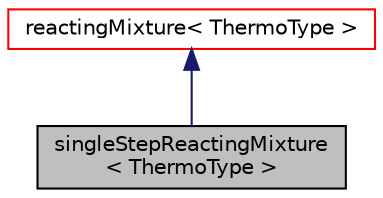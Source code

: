 digraph "singleStepReactingMixture&lt; ThermoType &gt;"
{
  bgcolor="transparent";
  edge [fontname="Helvetica",fontsize="10",labelfontname="Helvetica",labelfontsize="10"];
  node [fontname="Helvetica",fontsize="10",shape=record];
  Node1 [label="singleStepReactingMixture\l\< ThermoType \>",height=0.2,width=0.4,color="black", fillcolor="grey75", style="filled", fontcolor="black"];
  Node2 -> Node1 [dir="back",color="midnightblue",fontsize="10",style="solid",fontname="Helvetica"];
  Node2 [label="reactingMixture\< ThermoType \>",height=0.2,width=0.4,color="red",URL="$a02070.html",tooltip="Foam::reactingMixture. "];
}
